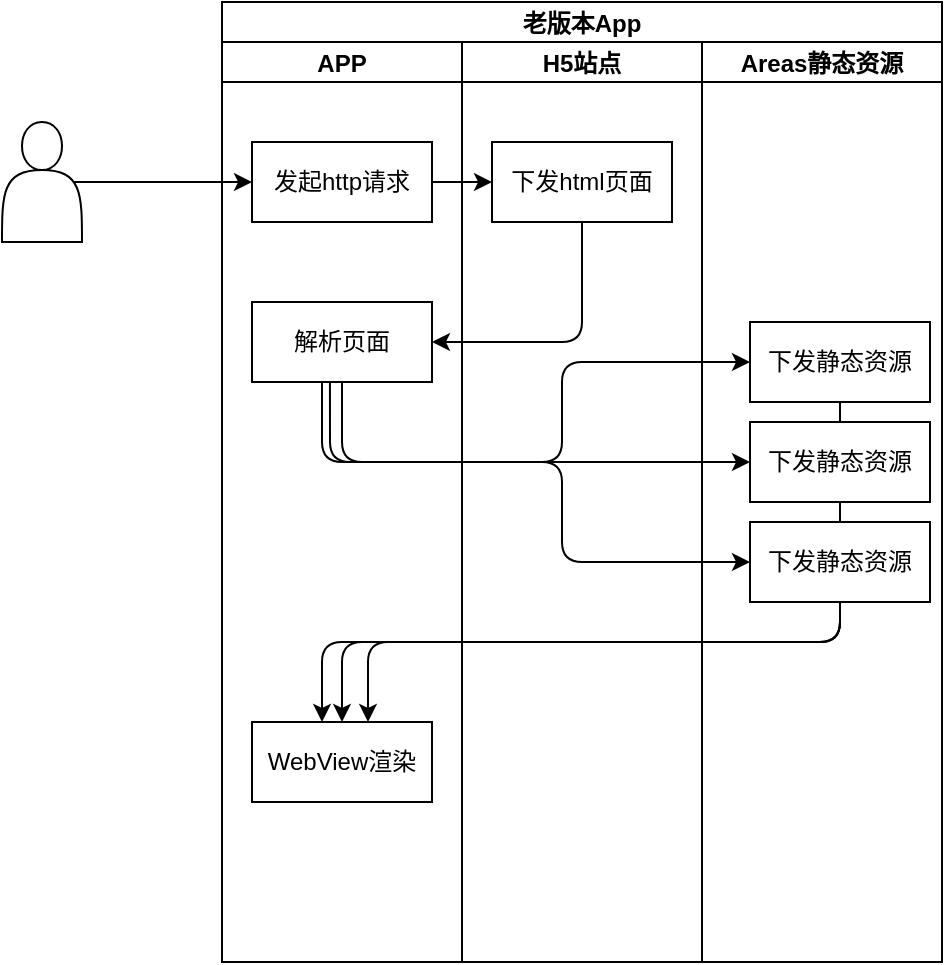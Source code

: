 <mxfile version="14.9.5" type="github" pages="4">
  <diagram id="sRjPFS_oY10I41s2XJZO" name="Page-2">
    <mxGraphModel dx="1182" dy="644" grid="1" gridSize="10" guides="1" tooltips="1" connect="1" arrows="1" fold="1" page="1" pageScale="1" pageWidth="827" pageHeight="1169" math="0" shadow="0">
      <root>
        <mxCell id="VJO6gOv40d7nDkX1chDL-0" />
        <mxCell id="VJO6gOv40d7nDkX1chDL-1" parent="VJO6gOv40d7nDkX1chDL-0" />
        <mxCell id="VJO6gOv40d7nDkX1chDL-3" value="老版本App" style="swimlane;childLayout=stackLayout;resizeParent=1;resizeParentMax=0;startSize=20;" vertex="1" parent="VJO6gOv40d7nDkX1chDL-1">
          <mxGeometry x="150" y="40" width="360" height="480" as="geometry" />
        </mxCell>
        <mxCell id="VJO6gOv40d7nDkX1chDL-23" value="" style="endArrow=classic;html=1;exitX=0.5;exitY=1;exitDx=0;exitDy=0;" edge="1" parent="VJO6gOv40d7nDkX1chDL-3" source="VJO6gOv40d7nDkX1chDL-17">
          <mxGeometry width="50" height="50" relative="1" as="geometry">
            <mxPoint x="135.5" y="340" as="sourcePoint" />
            <mxPoint x="73" y="360" as="targetPoint" />
            <Array as="points">
              <mxPoint x="309" y="320" />
              <mxPoint x="73" y="320" />
            </Array>
          </mxGeometry>
        </mxCell>
        <mxCell id="VJO6gOv40d7nDkX1chDL-4" value="APP" style="swimlane;startSize=20;" vertex="1" parent="VJO6gOv40d7nDkX1chDL-3">
          <mxGeometry y="20" width="120" height="460" as="geometry" />
        </mxCell>
        <mxCell id="VJO6gOv40d7nDkX1chDL-8" value="发起http请求" style="rounded=0;whiteSpace=wrap;html=1;" vertex="1" parent="VJO6gOv40d7nDkX1chDL-4">
          <mxGeometry x="15" y="50" width="90" height="40" as="geometry" />
        </mxCell>
        <mxCell id="VJO6gOv40d7nDkX1chDL-10" value="WebView渲染" style="rounded=0;whiteSpace=wrap;html=1;" vertex="1" parent="VJO6gOv40d7nDkX1chDL-4">
          <mxGeometry x="15" y="340" width="90" height="40" as="geometry" />
        </mxCell>
        <mxCell id="VJO6gOv40d7nDkX1chDL-9" value="解析页面" style="rounded=0;whiteSpace=wrap;html=1;" vertex="1" parent="VJO6gOv40d7nDkX1chDL-4">
          <mxGeometry x="15" y="130" width="90" height="40" as="geometry" />
        </mxCell>
        <mxCell id="VJO6gOv40d7nDkX1chDL-5" value="H5站点" style="swimlane;startSize=20;" vertex="1" parent="VJO6gOv40d7nDkX1chDL-3">
          <mxGeometry x="120" y="20" width="120" height="460" as="geometry" />
        </mxCell>
        <mxCell id="VJO6gOv40d7nDkX1chDL-12" value="下发html页面" style="rounded=0;whiteSpace=wrap;html=1;" vertex="1" parent="VJO6gOv40d7nDkX1chDL-5">
          <mxGeometry x="15" y="50" width="90" height="40" as="geometry" />
        </mxCell>
        <mxCell id="VJO6gOv40d7nDkX1chDL-22" value="" style="endArrow=classic;html=1;exitX=0.5;exitY=1;exitDx=0;exitDy=0;" edge="1" parent="VJO6gOv40d7nDkX1chDL-5" source="VJO6gOv40d7nDkX1chDL-11">
          <mxGeometry width="50" height="50" relative="1" as="geometry">
            <mxPoint y="280" as="sourcePoint" />
            <mxPoint x="-60" y="340" as="targetPoint" />
            <Array as="points">
              <mxPoint x="189" y="300" />
              <mxPoint x="-60" y="300" />
            </Array>
          </mxGeometry>
        </mxCell>
        <mxCell id="VJO6gOv40d7nDkX1chDL-6" value="Areas静态资源" style="swimlane;startSize=20;" vertex="1" parent="VJO6gOv40d7nDkX1chDL-3">
          <mxGeometry x="240" y="20" width="120" height="460" as="geometry" />
        </mxCell>
        <mxCell id="VJO6gOv40d7nDkX1chDL-11" value="下发静态资源" style="rounded=0;whiteSpace=wrap;html=1;" vertex="1" parent="VJO6gOv40d7nDkX1chDL-6">
          <mxGeometry x="24" y="190" width="90" height="40" as="geometry" />
        </mxCell>
        <mxCell id="VJO6gOv40d7nDkX1chDL-17" value="下发静态资源" style="rounded=0;whiteSpace=wrap;html=1;" vertex="1" parent="VJO6gOv40d7nDkX1chDL-6">
          <mxGeometry x="24" y="140" width="90" height="40" as="geometry" />
        </mxCell>
        <mxCell id="VJO6gOv40d7nDkX1chDL-18" value="下发静态资源" style="rounded=0;whiteSpace=wrap;html=1;" vertex="1" parent="VJO6gOv40d7nDkX1chDL-6">
          <mxGeometry x="24" y="240" width="90" height="40" as="geometry" />
        </mxCell>
        <mxCell id="VJO6gOv40d7nDkX1chDL-14" value="" style="endArrow=classic;html=1;entryX=0;entryY=0.5;entryDx=0;entryDy=0;exitX=1;exitY=0.5;exitDx=0;exitDy=0;" edge="1" parent="VJO6gOv40d7nDkX1chDL-3" source="VJO6gOv40d7nDkX1chDL-8" target="VJO6gOv40d7nDkX1chDL-12">
          <mxGeometry width="50" height="50" relative="1" as="geometry">
            <mxPoint x="110" y="90" as="sourcePoint" />
            <mxPoint x="25" y="100" as="targetPoint" />
          </mxGeometry>
        </mxCell>
        <mxCell id="VJO6gOv40d7nDkX1chDL-15" value="" style="endArrow=classic;html=1;entryX=1;entryY=0.5;entryDx=0;entryDy=0;exitX=0.5;exitY=1;exitDx=0;exitDy=0;" edge="1" parent="VJO6gOv40d7nDkX1chDL-3" source="VJO6gOv40d7nDkX1chDL-12" target="VJO6gOv40d7nDkX1chDL-9">
          <mxGeometry width="50" height="50" relative="1" as="geometry">
            <mxPoint x="-54" y="110" as="sourcePoint" />
            <mxPoint x="35" y="110" as="targetPoint" />
            <Array as="points">
              <mxPoint x="180" y="170" />
            </Array>
          </mxGeometry>
        </mxCell>
        <mxCell id="VJO6gOv40d7nDkX1chDL-16" value="" style="endArrow=classic;html=1;entryX=0;entryY=0.5;entryDx=0;entryDy=0;exitX=0.433;exitY=1;exitDx=0;exitDy=0;exitPerimeter=0;" edge="1" parent="VJO6gOv40d7nDkX1chDL-3" source="VJO6gOv40d7nDkX1chDL-9" target="VJO6gOv40d7nDkX1chDL-11">
          <mxGeometry width="50" height="50" relative="1" as="geometry">
            <mxPoint x="-44" y="120" as="sourcePoint" />
            <mxPoint x="45" y="120" as="targetPoint" />
            <Array as="points">
              <mxPoint x="54" y="230" />
            </Array>
          </mxGeometry>
        </mxCell>
        <mxCell id="VJO6gOv40d7nDkX1chDL-19" value="" style="endArrow=classic;html=1;entryX=0;entryY=0.5;entryDx=0;entryDy=0;" edge="1" parent="VJO6gOv40d7nDkX1chDL-3" target="VJO6gOv40d7nDkX1chDL-17">
          <mxGeometry width="50" height="50" relative="1" as="geometry">
            <mxPoint x="50" y="190" as="sourcePoint" />
            <mxPoint x="220" y="190" as="targetPoint" />
            <Array as="points">
              <mxPoint x="50" y="230" />
              <mxPoint x="170" y="230" />
              <mxPoint x="170" y="180" />
            </Array>
          </mxGeometry>
        </mxCell>
        <mxCell id="VJO6gOv40d7nDkX1chDL-20" value="" style="endArrow=classic;html=1;entryX=0;entryY=0.5;entryDx=0;entryDy=0;exitX=0.5;exitY=1;exitDx=0;exitDy=0;" edge="1" parent="VJO6gOv40d7nDkX1chDL-3" source="VJO6gOv40d7nDkX1chDL-9" target="VJO6gOv40d7nDkX1chDL-18">
          <mxGeometry width="50" height="50" relative="1" as="geometry">
            <mxPoint x="80" y="280" as="sourcePoint" />
            <mxPoint x="169" y="280" as="targetPoint" />
            <Array as="points">
              <mxPoint x="60" y="230" />
              <mxPoint x="170" y="230" />
              <mxPoint x="170" y="280" />
            </Array>
          </mxGeometry>
        </mxCell>
        <mxCell id="VJO6gOv40d7nDkX1chDL-21" value="" style="endArrow=classic;html=1;entryX=0.389;entryY=0;entryDx=0;entryDy=0;exitX=0.5;exitY=1;exitDx=0;exitDy=0;entryPerimeter=0;" edge="1" parent="VJO6gOv40d7nDkX1chDL-3" source="VJO6gOv40d7nDkX1chDL-18" target="VJO6gOv40d7nDkX1chDL-10">
          <mxGeometry width="50" height="50" relative="1" as="geometry">
            <mxPoint x="-44" y="120" as="sourcePoint" />
            <mxPoint x="45" y="120" as="targetPoint" />
            <Array as="points">
              <mxPoint x="309" y="320" />
              <mxPoint x="50" y="320" />
            </Array>
          </mxGeometry>
        </mxCell>
        <mxCell id="VJO6gOv40d7nDkX1chDL-7" value="" style="shape=actor;whiteSpace=wrap;html=1;" vertex="1" parent="VJO6gOv40d7nDkX1chDL-1">
          <mxGeometry x="40" y="100" width="40" height="60" as="geometry" />
        </mxCell>
        <mxCell id="VJO6gOv40d7nDkX1chDL-13" value="" style="endArrow=classic;html=1;entryX=0;entryY=0.5;entryDx=0;entryDy=0;exitX=0.9;exitY=0.5;exitDx=0;exitDy=0;exitPerimeter=0;" edge="1" parent="VJO6gOv40d7nDkX1chDL-1" source="VJO6gOv40d7nDkX1chDL-7" target="VJO6gOv40d7nDkX1chDL-8">
          <mxGeometry width="50" height="50" relative="1" as="geometry">
            <mxPoint x="80" y="140" as="sourcePoint" />
            <mxPoint x="130" y="90" as="targetPoint" />
          </mxGeometry>
        </mxCell>
      </root>
    </mxGraphModel>
  </diagram>
  <diagram id="2hIxJSdXa-hh4OUdAnu3" name="Page-5">
    <mxGraphModel dx="1182" dy="644" grid="1" gridSize="10" guides="1" tooltips="1" connect="1" arrows="1" fold="1" page="1" pageScale="1" pageWidth="827" pageHeight="1169" math="0" shadow="0">
      <root>
        <mxCell id="gXOE1dMkWCln-Hqg4Yji-0" />
        <mxCell id="gXOE1dMkWCln-Hqg4Yji-1" parent="gXOE1dMkWCln-Hqg4Yji-0" />
        <mxCell id="gzeDUuhlNB_anGm7az1D-0" value="新版本App" style="swimlane;childLayout=stackLayout;resizeParent=1;resizeParentMax=0;startSize=20;" vertex="1" parent="gXOE1dMkWCln-Hqg4Yji-1">
          <mxGeometry x="210" y="130" width="360" height="480" as="geometry" />
        </mxCell>
        <mxCell id="gzeDUuhlNB_anGm7az1D-1" value="APP" style="swimlane;startSize=20;" vertex="1" parent="gzeDUuhlNB_anGm7az1D-0">
          <mxGeometry y="20" width="120" height="460" as="geometry" />
        </mxCell>
        <mxCell id="gzeDUuhlNB_anGm7az1D-2" value="Native渲染" style="rounded=0;whiteSpace=wrap;html=1;" vertex="1" parent="gzeDUuhlNB_anGm7az1D-1">
          <mxGeometry x="15" y="50" width="90" height="40" as="geometry" />
        </mxCell>
        <mxCell id="gzeDUuhlNB_anGm7az1D-3" value="H5站点" style="swimlane;startSize=20;" vertex="1" parent="gzeDUuhlNB_anGm7az1D-0">
          <mxGeometry x="120" y="20" width="120" height="460" as="geometry" />
        </mxCell>
        <mxCell id="gzeDUuhlNB_anGm7az1D-4" value="Areas静态资源" style="swimlane;startSize=20;" vertex="1" parent="gzeDUuhlNB_anGm7az1D-0">
          <mxGeometry x="240" y="20" width="120" height="460" as="geometry" />
        </mxCell>
        <mxCell id="gzeDUuhlNB_anGm7az1D-5" value="" style="shape=actor;whiteSpace=wrap;html=1;" vertex="1" parent="gXOE1dMkWCln-Hqg4Yji-1">
          <mxGeometry x="100" y="190" width="40" height="60" as="geometry" />
        </mxCell>
        <mxCell id="gzeDUuhlNB_anGm7az1D-6" value="" style="endArrow=classic;html=1;entryX=0;entryY=0.5;entryDx=0;entryDy=0;exitX=0.9;exitY=0.5;exitDx=0;exitDy=0;exitPerimeter=0;" edge="1" parent="gXOE1dMkWCln-Hqg4Yji-1" source="gzeDUuhlNB_anGm7az1D-5" target="gzeDUuhlNB_anGm7az1D-2">
          <mxGeometry width="50" height="50" relative="1" as="geometry">
            <mxPoint x="140" y="230" as="sourcePoint" />
            <mxPoint x="190" y="180" as="targetPoint" />
          </mxGeometry>
        </mxCell>
      </root>
    </mxGraphModel>
  </diagram>
  <diagram id="qT20-4TQhEi3L9f0Sh8c" name="Page-4">
    <mxGraphModel dx="1182" dy="644" grid="1" gridSize="10" guides="1" tooltips="1" connect="1" arrows="1" fold="1" page="1" pageScale="1" pageWidth="827" pageHeight="1169" math="0" shadow="0">
      <root>
        <mxCell id="crhdayNaCYwgkHMaUOLL-0" />
        <mxCell id="crhdayNaCYwgkHMaUOLL-1" parent="crhdayNaCYwgkHMaUOLL-0" />
        <mxCell id="qffYcpr1nz60807uh5Ya-0" value="" style="rounded=1;whiteSpace=wrap;html=1;fillColor=#dae8fc;strokeColor=#6c8ebf;gradientColor=#7ea6e0;" vertex="1" parent="crhdayNaCYwgkHMaUOLL-1">
          <mxGeometry x="80" y="150" width="690" height="380" as="geometry" />
        </mxCell>
        <mxCell id="qffYcpr1nz60807uh5Ya-1" value="" style="rounded=1;whiteSpace=wrap;html=1;fillColor=#fff2cc;strokeColor=#d6b656;gradientColor=#ffd966;" vertex="1" parent="crhdayNaCYwgkHMaUOLL-1">
          <mxGeometry x="100" y="210" width="275" height="290" as="geometry" />
        </mxCell>
        <mxCell id="qffYcpr1nz60807uh5Ya-2" value="" style="rounded=1;whiteSpace=wrap;html=1;fillColor=#d5e8d4;strokeColor=#82b366;gradientColor=#97d077;" vertex="1" parent="crhdayNaCYwgkHMaUOLL-1">
          <mxGeometry x="470" y="210" width="275" height="300" as="geometry" />
        </mxCell>
        <mxCell id="qffYcpr1nz60807uh5Ya-3" value="APP" style="text;html=1;strokeColor=none;fillColor=none;align=center;verticalAlign=middle;whiteSpace=wrap;rounded=0;fontSize=42;fontStyle=1" vertex="1" parent="crhdayNaCYwgkHMaUOLL-1">
          <mxGeometry x="400" y="170" width="50" height="20" as="geometry" />
        </mxCell>
        <mxCell id="qffYcpr1nz60807uh5Ya-4" value="Native" style="text;html=1;strokeColor=none;fillColor=none;align=center;verticalAlign=middle;whiteSpace=wrap;rounded=0;fontSize=42;fontStyle=1" vertex="1" parent="crhdayNaCYwgkHMaUOLL-1">
          <mxGeometry x="212.5" y="240" width="50" height="20" as="geometry" />
        </mxCell>
        <mxCell id="qffYcpr1nz60807uh5Ya-5" value="WebView" style="text;html=1;strokeColor=none;fillColor=none;align=center;verticalAlign=middle;whiteSpace=wrap;rounded=0;fontSize=42;fontStyle=1" vertex="1" parent="crhdayNaCYwgkHMaUOLL-1">
          <mxGeometry x="577.5" y="240" width="50" height="20" as="geometry" />
        </mxCell>
        <mxCell id="qffYcpr1nz60807uh5Ya-8" value="" style="rounded=1;whiteSpace=wrap;html=1;fontSize=42;gradientColor=#ea6b66;fillColor=#f8cecc;strokeColor=#b85450;" vertex="1" parent="crhdayNaCYwgkHMaUOLL-1">
          <mxGeometry x="487.5" y="280" width="240" height="60" as="geometry" />
        </mxCell>
        <mxCell id="qffYcpr1nz60807uh5Ya-9" value="" style="rounded=1;whiteSpace=wrap;html=1;fontSize=42;gradientColor=#ea6b66;fillColor=#f8cecc;strokeColor=#b85450;" vertex="1" parent="crhdayNaCYwgkHMaUOLL-1">
          <mxGeometry x="487.5" y="350" width="240" height="60" as="geometry" />
        </mxCell>
        <mxCell id="qffYcpr1nz60807uh5Ya-10" value="LocalStorage" style="text;html=1;strokeColor=none;fillColor=none;align=center;verticalAlign=middle;whiteSpace=wrap;rounded=0;fontSize=30;fontStyle=1" vertex="1" parent="crhdayNaCYwgkHMaUOLL-1">
          <mxGeometry x="577.5" y="300" width="50" height="20" as="geometry" />
        </mxCell>
        <mxCell id="qffYcpr1nz60807uh5Ya-11" value="SessionStorage" style="text;html=1;strokeColor=none;fillColor=none;align=center;verticalAlign=middle;whiteSpace=wrap;rounded=0;fontSize=30;fontStyle=1" vertex="1" parent="crhdayNaCYwgkHMaUOLL-1">
          <mxGeometry x="582.5" y="370" width="50" height="20" as="geometry" />
        </mxCell>
        <mxCell id="qffYcpr1nz60807uh5Ya-14" value="" style="rounded=1;whiteSpace=wrap;html=1;fontSize=42;gradientColor=#ea6b66;fillColor=#f8cecc;strokeColor=#b85450;" vertex="1" parent="crhdayNaCYwgkHMaUOLL-1">
          <mxGeometry x="487.5" y="420" width="240" height="60" as="geometry" />
        </mxCell>
        <mxCell id="qffYcpr1nz60807uh5Ya-15" value="Cookie" style="text;html=1;strokeColor=none;fillColor=none;align=center;verticalAlign=middle;whiteSpace=wrap;rounded=0;fontSize=30;fontStyle=1" vertex="1" parent="crhdayNaCYwgkHMaUOLL-1">
          <mxGeometry x="582.5" y="440" width="50" height="20" as="geometry" />
        </mxCell>
        <mxCell id="qffYcpr1nz60807uh5Ya-16" value="" style="rounded=1;whiteSpace=wrap;html=1;fontSize=42;gradientColor=#ea6b66;fillColor=#f8cecc;strokeColor=#b85450;" vertex="1" parent="crhdayNaCYwgkHMaUOLL-1">
          <mxGeometry x="117.5" y="290" width="240" height="60" as="geometry" />
        </mxCell>
        <mxCell id="qffYcpr1nz60807uh5Ya-17" value="LocalStorage" style="text;html=1;strokeColor=none;fillColor=none;align=center;verticalAlign=middle;whiteSpace=wrap;rounded=0;fontSize=30;fontStyle=1" vertex="1" parent="crhdayNaCYwgkHMaUOLL-1">
          <mxGeometry x="207.5" y="310" width="50" height="20" as="geometry" />
        </mxCell>
      </root>
    </mxGraphModel>
  </diagram>
  <diagram id="Wt3Luoz1P4CgJSzRy76T" name="Page-3">
    <mxGraphModel dx="2009" dy="644" grid="1" gridSize="10" guides="1" tooltips="1" connect="1" arrows="1" fold="1" page="1" pageScale="1" pageWidth="827" pageHeight="1169" math="0" shadow="0">
      <root>
        <mxCell id="q3HA6dvSH8eLFMY_VZLw-0" />
        <mxCell id="q3HA6dvSH8eLFMY_VZLw-1" parent="q3HA6dvSH8eLFMY_VZLw-0" />
        <mxCell id="q3HA6dvSH8eLFMY_VZLw-2" value="" style="rounded=1;whiteSpace=wrap;html=1;fillColor=#dae8fc;strokeColor=#6c8ebf;gradientColor=#7ea6e0;" vertex="1" parent="q3HA6dvSH8eLFMY_VZLw-1">
          <mxGeometry x="-10" y="150" width="870" height="380" as="geometry" />
        </mxCell>
        <mxCell id="q3HA6dvSH8eLFMY_VZLw-3" value="" style="rounded=1;whiteSpace=wrap;html=1;fillColor=#fff2cc;strokeColor=#d6b656;gradientColor=#ffd966;" vertex="1" parent="q3HA6dvSH8eLFMY_VZLw-1">
          <mxGeometry x="10" y="210" width="275" height="290" as="geometry" />
        </mxCell>
        <mxCell id="q3HA6dvSH8eLFMY_VZLw-4" value="" style="rounded=1;whiteSpace=wrap;html=1;fillColor=#d5e8d4;strokeColor=#82b366;gradientColor=#97d077;" vertex="1" parent="q3HA6dvSH8eLFMY_VZLw-1">
          <mxGeometry x="565" y="210" width="275" height="300" as="geometry" />
        </mxCell>
        <mxCell id="q3HA6dvSH8eLFMY_VZLw-5" value="APP" style="text;html=1;strokeColor=none;fillColor=none;align=center;verticalAlign=middle;whiteSpace=wrap;rounded=0;fontSize=42;fontStyle=1" vertex="1" parent="q3HA6dvSH8eLFMY_VZLw-1">
          <mxGeometry x="400" y="170" width="50" height="20" as="geometry" />
        </mxCell>
        <mxCell id="q3HA6dvSH8eLFMY_VZLw-6" value="Native" style="text;html=1;strokeColor=none;fillColor=none;align=center;verticalAlign=middle;whiteSpace=wrap;rounded=0;fontSize=42;fontStyle=1" vertex="1" parent="q3HA6dvSH8eLFMY_VZLw-1">
          <mxGeometry x="122.5" y="240" width="50" height="20" as="geometry" />
        </mxCell>
        <mxCell id="q3HA6dvSH8eLFMY_VZLw-7" value="WebView" style="text;html=1;strokeColor=none;fillColor=none;align=center;verticalAlign=middle;whiteSpace=wrap;rounded=0;fontSize=42;fontStyle=1" vertex="1" parent="q3HA6dvSH8eLFMY_VZLw-1">
          <mxGeometry x="672.5" y="240" width="50" height="20" as="geometry" />
        </mxCell>
        <mxCell id="q3HA6dvSH8eLFMY_VZLw-15" value="" style="rounded=1;whiteSpace=wrap;html=1;fontSize=42;gradientColor=#ea6b66;fillColor=#f8cecc;strokeColor=#b85450;" vertex="1" parent="q3HA6dvSH8eLFMY_VZLw-1">
          <mxGeometry x="365" y="280" width="120" height="80" as="geometry" />
        </mxCell>
        <mxCell id="q3HA6dvSH8eLFMY_VZLw-16" value="Bridge" style="text;html=1;strokeColor=none;fillColor=none;align=center;verticalAlign=middle;whiteSpace=wrap;rounded=0;fontSize=30;fontStyle=1" vertex="1" parent="q3HA6dvSH8eLFMY_VZLw-1">
          <mxGeometry x="403" y="310" width="50" height="20" as="geometry" />
        </mxCell>
        <mxCell id="q3HA6dvSH8eLFMY_VZLw-17" value="" style="rounded=1;whiteSpace=wrap;html=1;fontSize=42;gradientColor=#ea6b66;fillColor=#f8cecc;strokeColor=#b85450;" vertex="1" parent="q3HA6dvSH8eLFMY_VZLw-1">
          <mxGeometry x="582.5" y="280" width="240" height="60" as="geometry" />
        </mxCell>
        <mxCell id="q3HA6dvSH8eLFMY_VZLw-18" value="" style="rounded=1;whiteSpace=wrap;html=1;fontSize=42;gradientColor=#ea6b66;fillColor=#f8cecc;strokeColor=#b85450;" vertex="1" parent="q3HA6dvSH8eLFMY_VZLw-1">
          <mxGeometry x="582.5" y="350" width="240" height="60" as="geometry" />
        </mxCell>
        <mxCell id="q3HA6dvSH8eLFMY_VZLw-20" value="LocalStorage" style="text;html=1;strokeColor=none;fillColor=none;align=center;verticalAlign=middle;whiteSpace=wrap;rounded=0;fontSize=30;fontStyle=1" vertex="1" parent="q3HA6dvSH8eLFMY_VZLw-1">
          <mxGeometry x="672.5" y="300" width="50" height="20" as="geometry" />
        </mxCell>
        <mxCell id="q3HA6dvSH8eLFMY_VZLw-21" value="SessionStorage" style="text;html=1;strokeColor=none;fillColor=none;align=center;verticalAlign=middle;whiteSpace=wrap;rounded=0;fontSize=30;fontStyle=1" vertex="1" parent="q3HA6dvSH8eLFMY_VZLw-1">
          <mxGeometry x="677.5" y="370" width="50" height="20" as="geometry" />
        </mxCell>
        <mxCell id="q3HA6dvSH8eLFMY_VZLw-23" value="" style="shape=doubleArrow;whiteSpace=wrap;html=1;fontSize=30;gradientColor=#b3b3b3;fillColor=#f5f5f5;strokeColor=#666666;" vertex="1" parent="q3HA6dvSH8eLFMY_VZLw-1">
          <mxGeometry x="485" y="290" width="80" height="60" as="geometry" />
        </mxCell>
        <mxCell id="q3HA6dvSH8eLFMY_VZLw-24" value="" style="shape=doubleArrow;whiteSpace=wrap;html=1;fontSize=30;gradientColor=#b3b3b3;fillColor=#f5f5f5;strokeColor=#666666;" vertex="1" parent="q3HA6dvSH8eLFMY_VZLw-1">
          <mxGeometry x="285" y="290" width="80" height="60" as="geometry" />
        </mxCell>
        <mxCell id="q3HA6dvSH8eLFMY_VZLw-25" value="" style="rounded=1;whiteSpace=wrap;html=1;fontSize=42;gradientColor=#ea6b66;fillColor=#f8cecc;strokeColor=#b85450;" vertex="1" parent="q3HA6dvSH8eLFMY_VZLw-1">
          <mxGeometry x="582.5" y="420" width="240" height="60" as="geometry" />
        </mxCell>
        <mxCell id="q3HA6dvSH8eLFMY_VZLw-26" value="Cookie" style="text;html=1;strokeColor=none;fillColor=none;align=center;verticalAlign=middle;whiteSpace=wrap;rounded=0;fontSize=30;fontStyle=1" vertex="1" parent="q3HA6dvSH8eLFMY_VZLw-1">
          <mxGeometry x="677.5" y="440" width="50" height="20" as="geometry" />
        </mxCell>
        <mxCell id="q3HA6dvSH8eLFMY_VZLw-27" value="" style="rounded=1;whiteSpace=wrap;html=1;fontSize=42;gradientColor=#ea6b66;fillColor=#f8cecc;strokeColor=#b85450;" vertex="1" parent="q3HA6dvSH8eLFMY_VZLw-1">
          <mxGeometry x="27.5" y="290" width="240" height="60" as="geometry" />
        </mxCell>
        <mxCell id="q3HA6dvSH8eLFMY_VZLw-28" value="LocalStorage" style="text;html=1;strokeColor=none;fillColor=none;align=center;verticalAlign=middle;whiteSpace=wrap;rounded=0;fontSize=30;fontStyle=1" vertex="1" parent="q3HA6dvSH8eLFMY_VZLw-1">
          <mxGeometry x="117.5" y="310" width="50" height="20" as="geometry" />
        </mxCell>
      </root>
    </mxGraphModel>
  </diagram>
</mxfile>
